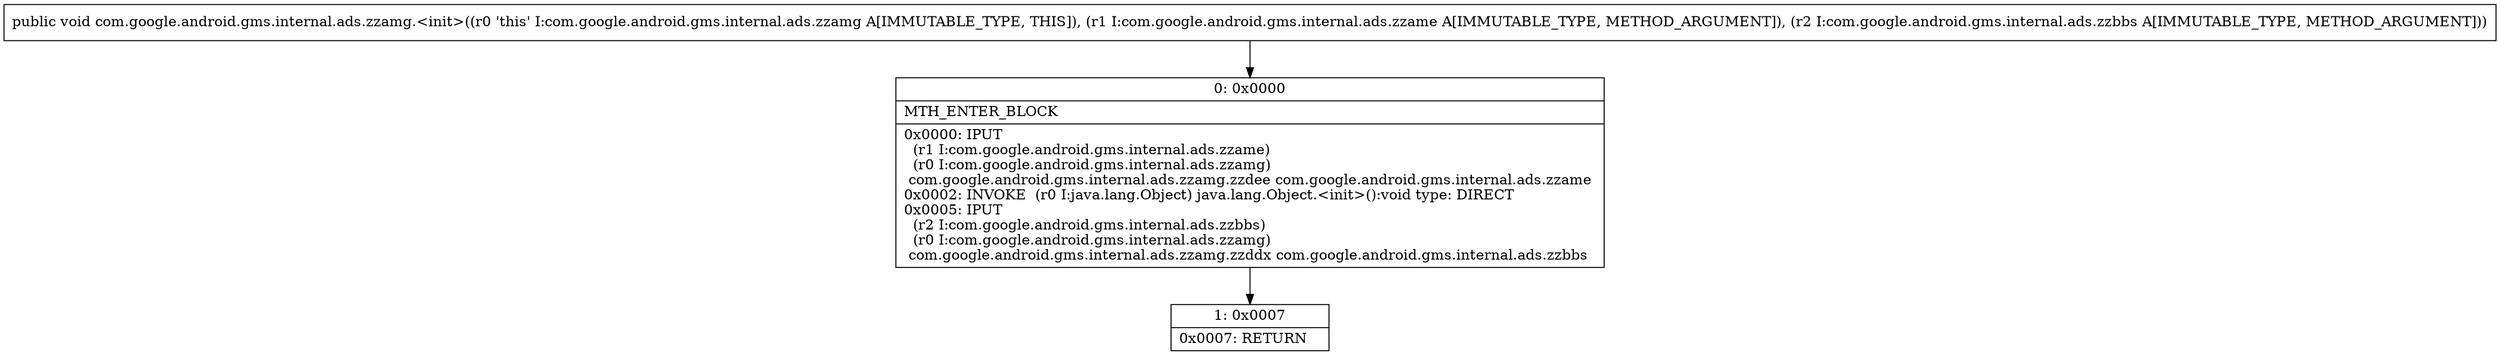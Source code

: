 digraph "CFG forcom.google.android.gms.internal.ads.zzamg.\<init\>(Lcom\/google\/android\/gms\/internal\/ads\/zzame;Lcom\/google\/android\/gms\/internal\/ads\/zzbbs;)V" {
Node_0 [shape=record,label="{0\:\ 0x0000|MTH_ENTER_BLOCK\l|0x0000: IPUT  \l  (r1 I:com.google.android.gms.internal.ads.zzame)\l  (r0 I:com.google.android.gms.internal.ads.zzamg)\l com.google.android.gms.internal.ads.zzamg.zzdee com.google.android.gms.internal.ads.zzame \l0x0002: INVOKE  (r0 I:java.lang.Object) java.lang.Object.\<init\>():void type: DIRECT \l0x0005: IPUT  \l  (r2 I:com.google.android.gms.internal.ads.zzbbs)\l  (r0 I:com.google.android.gms.internal.ads.zzamg)\l com.google.android.gms.internal.ads.zzamg.zzddx com.google.android.gms.internal.ads.zzbbs \l}"];
Node_1 [shape=record,label="{1\:\ 0x0007|0x0007: RETURN   \l}"];
MethodNode[shape=record,label="{public void com.google.android.gms.internal.ads.zzamg.\<init\>((r0 'this' I:com.google.android.gms.internal.ads.zzamg A[IMMUTABLE_TYPE, THIS]), (r1 I:com.google.android.gms.internal.ads.zzame A[IMMUTABLE_TYPE, METHOD_ARGUMENT]), (r2 I:com.google.android.gms.internal.ads.zzbbs A[IMMUTABLE_TYPE, METHOD_ARGUMENT])) }"];
MethodNode -> Node_0;
Node_0 -> Node_1;
}


